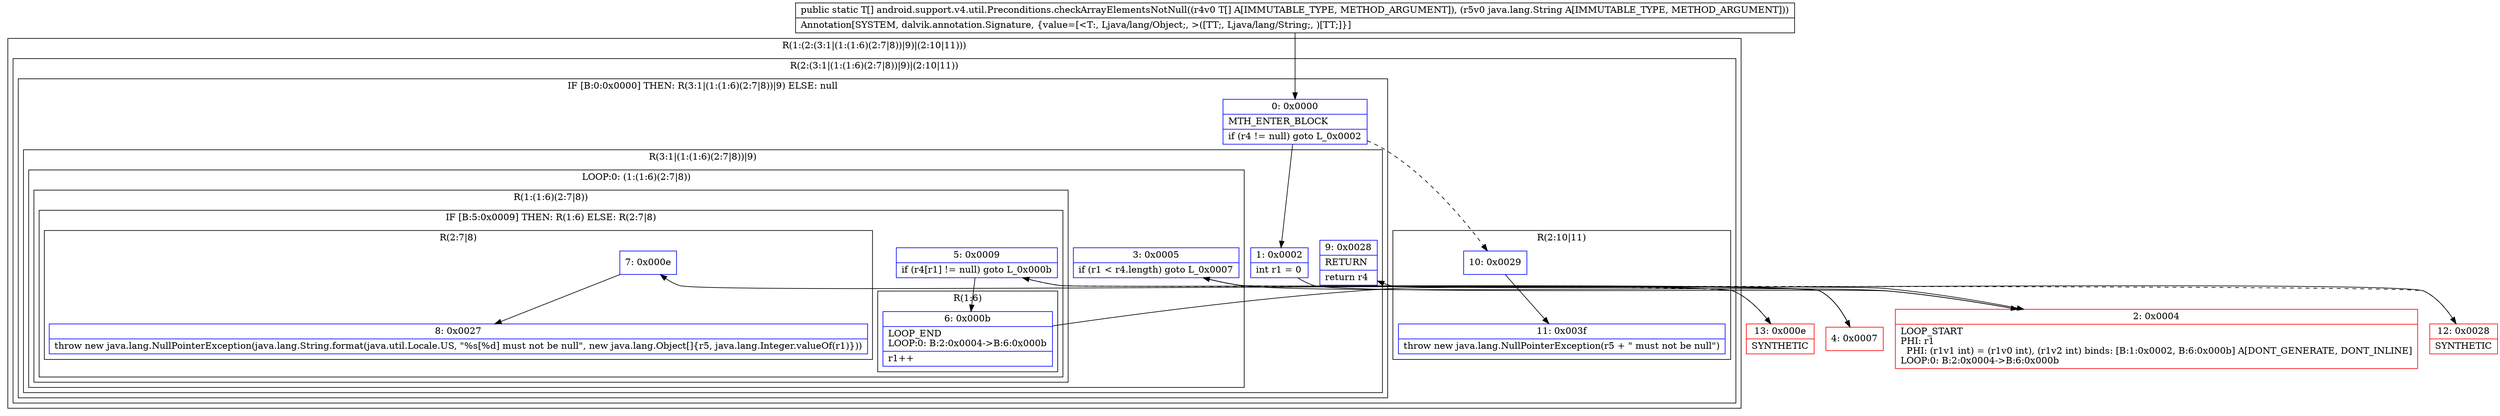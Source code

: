 digraph "CFG forandroid.support.v4.util.Preconditions.checkArrayElementsNotNull([Ljava\/lang\/Object;Ljava\/lang\/String;)[Ljava\/lang\/Object;" {
subgraph cluster_Region_721013874 {
label = "R(1:(2:(3:1|(1:(1:6)(2:7|8))|9)|(2:10|11)))";
node [shape=record,color=blue];
subgraph cluster_Region_739391697 {
label = "R(2:(3:1|(1:(1:6)(2:7|8))|9)|(2:10|11))";
node [shape=record,color=blue];
subgraph cluster_IfRegion_1606499208 {
label = "IF [B:0:0x0000] THEN: R(3:1|(1:(1:6)(2:7|8))|9) ELSE: null";
node [shape=record,color=blue];
Node_0 [shape=record,label="{0\:\ 0x0000|MTH_ENTER_BLOCK\l|if (r4 != null) goto L_0x0002\l}"];
subgraph cluster_Region_1797998300 {
label = "R(3:1|(1:(1:6)(2:7|8))|9)";
node [shape=record,color=blue];
Node_1 [shape=record,label="{1\:\ 0x0002|int r1 = 0\l}"];
subgraph cluster_LoopRegion_390496584 {
label = "LOOP:0: (1:(1:6)(2:7|8))";
node [shape=record,color=blue];
Node_3 [shape=record,label="{3\:\ 0x0005|if (r1 \< r4.length) goto L_0x0007\l}"];
subgraph cluster_Region_863647266 {
label = "R(1:(1:6)(2:7|8))";
node [shape=record,color=blue];
subgraph cluster_IfRegion_1712612858 {
label = "IF [B:5:0x0009] THEN: R(1:6) ELSE: R(2:7|8)";
node [shape=record,color=blue];
Node_5 [shape=record,label="{5\:\ 0x0009|if (r4[r1] != null) goto L_0x000b\l}"];
subgraph cluster_Region_1460422814 {
label = "R(1:6)";
node [shape=record,color=blue];
Node_6 [shape=record,label="{6\:\ 0x000b|LOOP_END\lLOOP:0: B:2:0x0004\-\>B:6:0x000b\l|r1++\l}"];
}
subgraph cluster_Region_1463337538 {
label = "R(2:7|8)";
node [shape=record,color=blue];
Node_7 [shape=record,label="{7\:\ 0x000e}"];
Node_8 [shape=record,label="{8\:\ 0x0027|throw new java.lang.NullPointerException(java.lang.String.format(java.util.Locale.US, \"%s[%d] must not be null\", new java.lang.Object[]\{r5, java.lang.Integer.valueOf(r1)\}))\l}"];
}
}
}
}
Node_9 [shape=record,label="{9\:\ 0x0028|RETURN\l|return r4\l}"];
}
}
subgraph cluster_Region_1468331619 {
label = "R(2:10|11)";
node [shape=record,color=blue];
Node_10 [shape=record,label="{10\:\ 0x0029}"];
Node_11 [shape=record,label="{11\:\ 0x003f|throw new java.lang.NullPointerException(r5 + \" must not be null\")\l}"];
}
}
}
Node_2 [shape=record,color=red,label="{2\:\ 0x0004|LOOP_START\lPHI: r1 \l  PHI: (r1v1 int) = (r1v0 int), (r1v2 int) binds: [B:1:0x0002, B:6:0x000b] A[DONT_GENERATE, DONT_INLINE]\lLOOP:0: B:2:0x0004\-\>B:6:0x000b\l}"];
Node_4 [shape=record,color=red,label="{4\:\ 0x0007}"];
Node_12 [shape=record,color=red,label="{12\:\ 0x0028|SYNTHETIC\l}"];
Node_13 [shape=record,color=red,label="{13\:\ 0x000e|SYNTHETIC\l}"];
MethodNode[shape=record,label="{public static T[] android.support.v4.util.Preconditions.checkArrayElementsNotNull((r4v0 T[] A[IMMUTABLE_TYPE, METHOD_ARGUMENT]), (r5v0 java.lang.String A[IMMUTABLE_TYPE, METHOD_ARGUMENT]))  | Annotation[SYSTEM, dalvik.annotation.Signature, \{value=[\<T:, Ljava\/lang\/Object;, \>([TT;, Ljava\/lang\/String;, )[TT;]\}]\l}"];
MethodNode -> Node_0;
Node_0 -> Node_1;
Node_0 -> Node_10[style=dashed];
Node_1 -> Node_2;
Node_3 -> Node_4;
Node_3 -> Node_12[style=dashed];
Node_5 -> Node_6;
Node_5 -> Node_13[style=dashed];
Node_6 -> Node_2;
Node_7 -> Node_8;
Node_10 -> Node_11;
Node_2 -> Node_3;
Node_4 -> Node_5;
Node_12 -> Node_9;
Node_13 -> Node_7;
}

